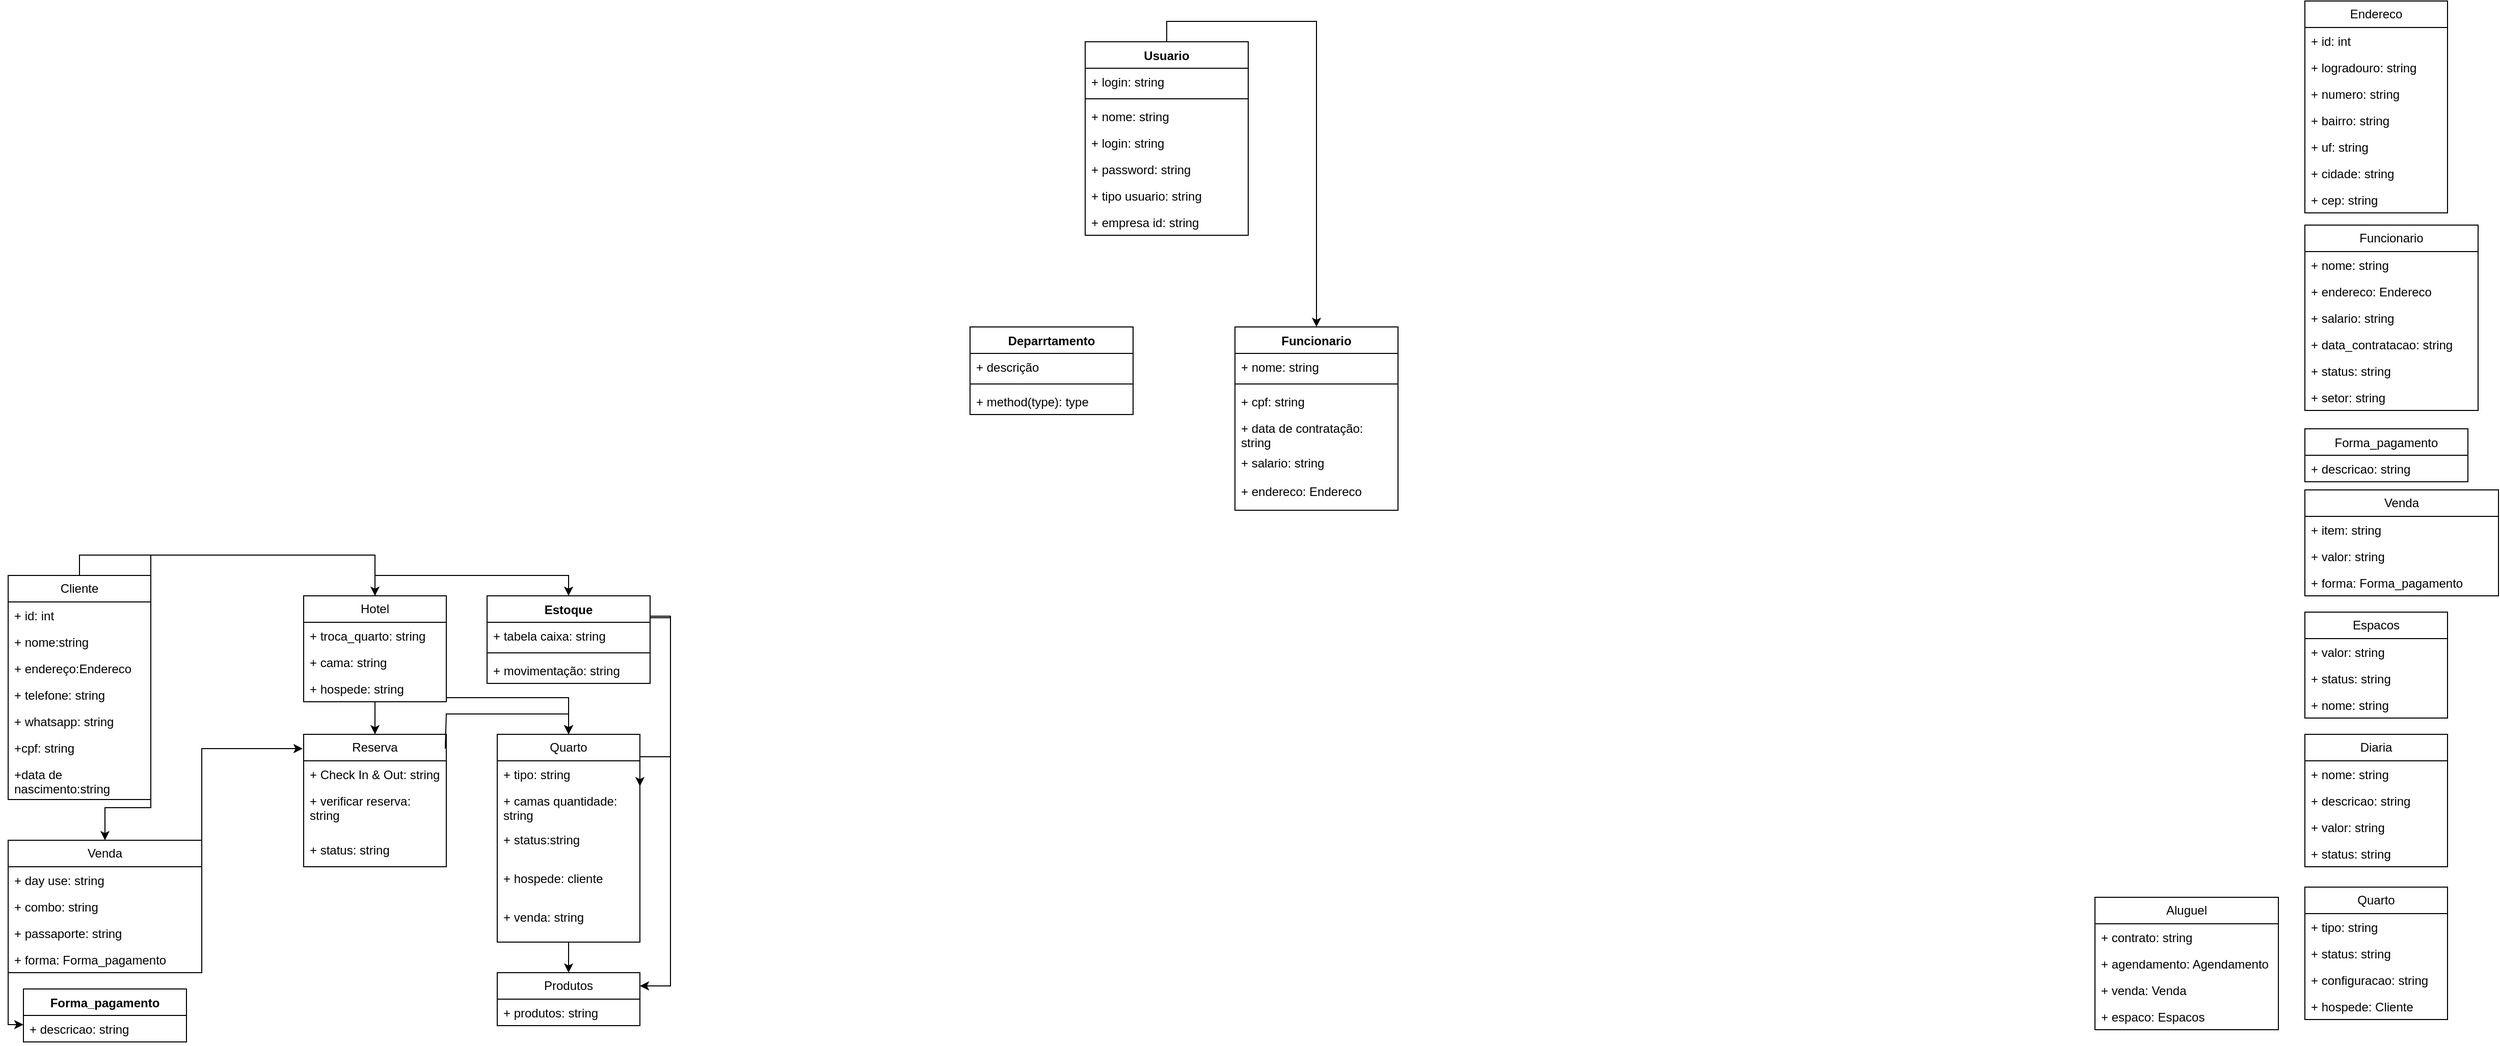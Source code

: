 <mxfile version="26.0.13">
  <diagram id="C5RBs43oDa-KdzZeNtuy" name="Page-1">
    <mxGraphModel dx="3377" dy="580" grid="1" gridSize="10" guides="1" tooltips="1" connect="1" arrows="1" fold="1" page="1" pageScale="1" pageWidth="827" pageHeight="1169" math="0" shadow="0">
      <root>
        <mxCell id="WIyWlLk6GJQsqaUBKTNV-0" />
        <mxCell id="WIyWlLk6GJQsqaUBKTNV-1" parent="WIyWlLk6GJQsqaUBKTNV-0" />
        <mxCell id="wSkTJqaz7idDvHBXDmYQ-0" value="Endereco" style="swimlane;fontStyle=0;childLayout=stackLayout;horizontal=1;startSize=26;fillColor=none;horizontalStack=0;resizeParent=1;resizeParentMax=0;resizeLast=0;collapsible=1;marginBottom=0;whiteSpace=wrap;html=1;" parent="WIyWlLk6GJQsqaUBKTNV-1" vertex="1">
          <mxGeometry x="620" y="40" width="140" height="208" as="geometry" />
        </mxCell>
        <mxCell id="wSkTJqaz7idDvHBXDmYQ-1" value="+ id: int" style="text;strokeColor=none;fillColor=none;align=left;verticalAlign=top;spacingLeft=4;spacingRight=4;overflow=hidden;rotatable=0;points=[[0,0.5],[1,0.5]];portConstraint=eastwest;whiteSpace=wrap;html=1;" parent="wSkTJqaz7idDvHBXDmYQ-0" vertex="1">
          <mxGeometry y="26" width="140" height="26" as="geometry" />
        </mxCell>
        <mxCell id="wSkTJqaz7idDvHBXDmYQ-2" value="+ logradouro: string" style="text;strokeColor=none;fillColor=none;align=left;verticalAlign=top;spacingLeft=4;spacingRight=4;overflow=hidden;rotatable=0;points=[[0,0.5],[1,0.5]];portConstraint=eastwest;whiteSpace=wrap;html=1;" parent="wSkTJqaz7idDvHBXDmYQ-0" vertex="1">
          <mxGeometry y="52" width="140" height="26" as="geometry" />
        </mxCell>
        <mxCell id="wSkTJqaz7idDvHBXDmYQ-3" value="+ numero: string" style="text;strokeColor=none;fillColor=none;align=left;verticalAlign=top;spacingLeft=4;spacingRight=4;overflow=hidden;rotatable=0;points=[[0,0.5],[1,0.5]];portConstraint=eastwest;whiteSpace=wrap;html=1;" parent="wSkTJqaz7idDvHBXDmYQ-0" vertex="1">
          <mxGeometry y="78" width="140" height="26" as="geometry" />
        </mxCell>
        <mxCell id="wSkTJqaz7idDvHBXDmYQ-4" value="+ bairro: string" style="text;strokeColor=none;fillColor=none;align=left;verticalAlign=top;spacingLeft=4;spacingRight=4;overflow=hidden;rotatable=0;points=[[0,0.5],[1,0.5]];portConstraint=eastwest;whiteSpace=wrap;html=1;" parent="wSkTJqaz7idDvHBXDmYQ-0" vertex="1">
          <mxGeometry y="104" width="140" height="26" as="geometry" />
        </mxCell>
        <mxCell id="wSkTJqaz7idDvHBXDmYQ-5" value="+ uf: string" style="text;strokeColor=none;fillColor=none;align=left;verticalAlign=top;spacingLeft=4;spacingRight=4;overflow=hidden;rotatable=0;points=[[0,0.5],[1,0.5]];portConstraint=eastwest;whiteSpace=wrap;html=1;" parent="wSkTJqaz7idDvHBXDmYQ-0" vertex="1">
          <mxGeometry y="130" width="140" height="26" as="geometry" />
        </mxCell>
        <mxCell id="wSkTJqaz7idDvHBXDmYQ-6" value="+ cidade: string" style="text;strokeColor=none;fillColor=none;align=left;verticalAlign=top;spacingLeft=4;spacingRight=4;overflow=hidden;rotatable=0;points=[[0,0.5],[1,0.5]];portConstraint=eastwest;whiteSpace=wrap;html=1;" parent="wSkTJqaz7idDvHBXDmYQ-0" vertex="1">
          <mxGeometry y="156" width="140" height="26" as="geometry" />
        </mxCell>
        <mxCell id="wSkTJqaz7idDvHBXDmYQ-7" value="+ cep: string" style="text;strokeColor=none;fillColor=none;align=left;verticalAlign=top;spacingLeft=4;spacingRight=4;overflow=hidden;rotatable=0;points=[[0,0.5],[1,0.5]];portConstraint=eastwest;whiteSpace=wrap;html=1;" parent="wSkTJqaz7idDvHBXDmYQ-0" vertex="1">
          <mxGeometry y="182" width="140" height="26" as="geometry" />
        </mxCell>
        <mxCell id="ChTZRhIxoG6WgYnew7f6-33" style="edgeStyle=orthogonalEdgeStyle;rounded=0;orthogonalLoop=1;jettySize=auto;html=1;exitX=0.5;exitY=0;exitDx=0;exitDy=0;entryX=0.5;entryY=0;entryDx=0;entryDy=0;" edge="1" parent="WIyWlLk6GJQsqaUBKTNV-1" source="Y8Y8SWHDW6Bw1dZ4l9J8-2" target="ChTZRhIxoG6WgYnew7f6-4">
          <mxGeometry relative="1" as="geometry">
            <Array as="points">
              <mxPoint x="-1564" y="584" />
              <mxPoint x="-1494" y="584" />
              <mxPoint x="-1494" y="832" />
              <mxPoint x="-1539" y="832" />
            </Array>
          </mxGeometry>
        </mxCell>
        <mxCell id="ChTZRhIxoG6WgYnew7f6-45" style="edgeStyle=orthogonalEdgeStyle;rounded=0;orthogonalLoop=1;jettySize=auto;html=1;exitX=0.5;exitY=0;exitDx=0;exitDy=0;entryX=0.5;entryY=0;entryDx=0;entryDy=0;" edge="1" parent="WIyWlLk6GJQsqaUBKTNV-1" source="Y8Y8SWHDW6Bw1dZ4l9J8-2" target="ChTZRhIxoG6WgYnew7f6-9">
          <mxGeometry relative="1" as="geometry" />
        </mxCell>
        <mxCell id="Y8Y8SWHDW6Bw1dZ4l9J8-2" value="Cliente" style="swimlane;fontStyle=0;childLayout=stackLayout;horizontal=1;startSize=26;fillColor=none;horizontalStack=0;resizeParent=1;resizeParentMax=0;resizeLast=0;collapsible=1;marginBottom=0;whiteSpace=wrap;html=1;" parent="WIyWlLk6GJQsqaUBKTNV-1" vertex="1">
          <mxGeometry x="-1634" y="604" width="140" height="220" as="geometry" />
        </mxCell>
        <mxCell id="Y8Y8SWHDW6Bw1dZ4l9J8-3" value="+ id: int " style="text;strokeColor=none;fillColor=none;align=left;verticalAlign=top;spacingLeft=4;spacingRight=4;overflow=hidden;rotatable=0;points=[[0,0.5],[1,0.5]];portConstraint=eastwest;whiteSpace=wrap;html=1;" parent="Y8Y8SWHDW6Bw1dZ4l9J8-2" vertex="1">
          <mxGeometry y="26" width="140" height="26" as="geometry" />
        </mxCell>
        <mxCell id="Y8Y8SWHDW6Bw1dZ4l9J8-4" value="+ nome:string" style="text;strokeColor=none;fillColor=none;align=left;verticalAlign=top;spacingLeft=4;spacingRight=4;overflow=hidden;rotatable=0;points=[[0,0.5],[1,0.5]];portConstraint=eastwest;whiteSpace=wrap;html=1;" parent="Y8Y8SWHDW6Bw1dZ4l9J8-2" vertex="1">
          <mxGeometry y="52" width="140" height="26" as="geometry" />
        </mxCell>
        <mxCell id="Y8Y8SWHDW6Bw1dZ4l9J8-5" value="+ endereço:Endereco" style="text;strokeColor=none;fillColor=none;align=left;verticalAlign=top;spacingLeft=4;spacingRight=4;overflow=hidden;rotatable=0;points=[[0,0.5],[1,0.5]];portConstraint=eastwest;whiteSpace=wrap;html=1;" parent="Y8Y8SWHDW6Bw1dZ4l9J8-2" vertex="1">
          <mxGeometry y="78" width="140" height="26" as="geometry" />
        </mxCell>
        <mxCell id="Y8Y8SWHDW6Bw1dZ4l9J8-6" value="+ telefone: string" style="text;strokeColor=none;fillColor=none;align=left;verticalAlign=top;spacingLeft=4;spacingRight=4;overflow=hidden;rotatable=0;points=[[0,0.5],[1,0.5]];portConstraint=eastwest;whiteSpace=wrap;html=1;" parent="Y8Y8SWHDW6Bw1dZ4l9J8-2" vertex="1">
          <mxGeometry y="104" width="140" height="26" as="geometry" />
        </mxCell>
        <mxCell id="Y8Y8SWHDW6Bw1dZ4l9J8-7" value="+ whatsapp: string" style="text;strokeColor=none;fillColor=none;align=left;verticalAlign=top;spacingLeft=4;spacingRight=4;overflow=hidden;rotatable=0;points=[[0,0.5],[1,0.5]];portConstraint=eastwest;whiteSpace=wrap;html=1;" parent="Y8Y8SWHDW6Bw1dZ4l9J8-2" vertex="1">
          <mxGeometry y="130" width="140" height="26" as="geometry" />
        </mxCell>
        <mxCell id="Y8Y8SWHDW6Bw1dZ4l9J8-8" value="+cpf: string" style="text;strokeColor=none;fillColor=none;align=left;verticalAlign=top;spacingLeft=4;spacingRight=4;overflow=hidden;rotatable=0;points=[[0,0.5],[1,0.5]];portConstraint=eastwest;whiteSpace=wrap;html=1;" parent="Y8Y8SWHDW6Bw1dZ4l9J8-2" vertex="1">
          <mxGeometry y="156" width="140" height="26" as="geometry" />
        </mxCell>
        <mxCell id="Y8Y8SWHDW6Bw1dZ4l9J8-9" value="+data de nascimento:string" style="text;strokeColor=none;fillColor=none;align=left;verticalAlign=top;spacingLeft=4;spacingRight=4;overflow=hidden;rotatable=0;points=[[0,0.5],[1,0.5]];portConstraint=eastwest;whiteSpace=wrap;html=1;" parent="Y8Y8SWHDW6Bw1dZ4l9J8-2" vertex="1">
          <mxGeometry y="182" width="140" height="38" as="geometry" />
        </mxCell>
        <mxCell id="wSkTJqaz7idDvHBXDmYQ-8" value="Funcionario" style="swimlane;fontStyle=0;childLayout=stackLayout;horizontal=1;startSize=26;fillColor=none;horizontalStack=0;resizeParent=1;resizeParentMax=0;resizeLast=0;collapsible=1;marginBottom=0;whiteSpace=wrap;html=1;" parent="WIyWlLk6GJQsqaUBKTNV-1" vertex="1">
          <mxGeometry x="620" y="260" width="170" height="182" as="geometry" />
        </mxCell>
        <mxCell id="wSkTJqaz7idDvHBXDmYQ-9" value="+ nome: string" style="text;strokeColor=none;fillColor=none;align=left;verticalAlign=top;spacingLeft=4;spacingRight=4;overflow=hidden;rotatable=0;points=[[0,0.5],[1,0.5]];portConstraint=eastwest;whiteSpace=wrap;html=1;" parent="wSkTJqaz7idDvHBXDmYQ-8" vertex="1">
          <mxGeometry y="26" width="170" height="26" as="geometry" />
        </mxCell>
        <mxCell id="wSkTJqaz7idDvHBXDmYQ-10" value="+ endereco: Endereco" style="text;strokeColor=none;fillColor=none;align=left;verticalAlign=top;spacingLeft=4;spacingRight=4;overflow=hidden;rotatable=0;points=[[0,0.5],[1,0.5]];portConstraint=eastwest;whiteSpace=wrap;html=1;" parent="wSkTJqaz7idDvHBXDmYQ-8" vertex="1">
          <mxGeometry y="52" width="170" height="26" as="geometry" />
        </mxCell>
        <mxCell id="wSkTJqaz7idDvHBXDmYQ-11" value="+ salario: string" style="text;strokeColor=none;fillColor=none;align=left;verticalAlign=top;spacingLeft=4;spacingRight=4;overflow=hidden;rotatable=0;points=[[0,0.5],[1,0.5]];portConstraint=eastwest;whiteSpace=wrap;html=1;" parent="wSkTJqaz7idDvHBXDmYQ-8" vertex="1">
          <mxGeometry y="78" width="170" height="26" as="geometry" />
        </mxCell>
        <mxCell id="wSkTJqaz7idDvHBXDmYQ-12" value="+ data_contratacao: string" style="text;strokeColor=none;fillColor=none;align=left;verticalAlign=top;spacingLeft=4;spacingRight=4;overflow=hidden;rotatable=0;points=[[0,0.5],[1,0.5]];portConstraint=eastwest;whiteSpace=wrap;html=1;" parent="wSkTJqaz7idDvHBXDmYQ-8" vertex="1">
          <mxGeometry y="104" width="170" height="26" as="geometry" />
        </mxCell>
        <mxCell id="wSkTJqaz7idDvHBXDmYQ-13" value="+ status: string" style="text;strokeColor=none;fillColor=none;align=left;verticalAlign=top;spacingLeft=4;spacingRight=4;overflow=hidden;rotatable=0;points=[[0,0.5],[1,0.5]];portConstraint=eastwest;whiteSpace=wrap;html=1;" parent="wSkTJqaz7idDvHBXDmYQ-8" vertex="1">
          <mxGeometry y="130" width="170" height="26" as="geometry" />
        </mxCell>
        <mxCell id="wSkTJqaz7idDvHBXDmYQ-14" value="+ setor: string" style="text;strokeColor=none;fillColor=none;align=left;verticalAlign=top;spacingLeft=4;spacingRight=4;overflow=hidden;rotatable=0;points=[[0,0.5],[1,0.5]];portConstraint=eastwest;whiteSpace=wrap;html=1;" parent="wSkTJqaz7idDvHBXDmYQ-8" vertex="1">
          <mxGeometry y="156" width="170" height="26" as="geometry" />
        </mxCell>
        <mxCell id="G8Tv_Enj5uuoqfxfAPcS-8" value="&lt;span style=&quot;font-weight: normal;&quot;&gt;Forma_pagamento&lt;/span&gt;" style="swimlane;fontStyle=1;align=center;verticalAlign=top;childLayout=stackLayout;horizontal=1;startSize=26;horizontalStack=0;resizeParent=1;resizeParentMax=0;resizeLast=0;collapsible=1;marginBottom=0;whiteSpace=wrap;html=1;" parent="WIyWlLk6GJQsqaUBKTNV-1" vertex="1">
          <mxGeometry x="620" y="460" width="160" height="52" as="geometry" />
        </mxCell>
        <mxCell id="G8Tv_Enj5uuoqfxfAPcS-9" value="+ descricao: string" style="text;strokeColor=none;fillColor=none;align=left;verticalAlign=top;spacingLeft=4;spacingRight=4;overflow=hidden;rotatable=0;points=[[0,0.5],[1,0.5]];portConstraint=eastwest;whiteSpace=wrap;html=1;" parent="G8Tv_Enj5uuoqfxfAPcS-8" vertex="1">
          <mxGeometry y="26" width="160" height="26" as="geometry" />
        </mxCell>
        <mxCell id="G8Tv_Enj5uuoqfxfAPcS-12" value="Venda" style="swimlane;fontStyle=0;childLayout=stackLayout;horizontal=1;startSize=26;fillColor=none;horizontalStack=0;resizeParent=1;resizeParentMax=0;resizeLast=0;collapsible=1;marginBottom=0;whiteSpace=wrap;html=1;" parent="WIyWlLk6GJQsqaUBKTNV-1" vertex="1">
          <mxGeometry x="620" y="520" width="190" height="104" as="geometry" />
        </mxCell>
        <mxCell id="G8Tv_Enj5uuoqfxfAPcS-13" value="+ item: string" style="text;strokeColor=none;fillColor=none;align=left;verticalAlign=top;spacingLeft=4;spacingRight=4;overflow=hidden;rotatable=0;points=[[0,0.5],[1,0.5]];portConstraint=eastwest;whiteSpace=wrap;html=1;" parent="G8Tv_Enj5uuoqfxfAPcS-12" vertex="1">
          <mxGeometry y="26" width="190" height="26" as="geometry" />
        </mxCell>
        <mxCell id="G8Tv_Enj5uuoqfxfAPcS-14" value="+ valor: string" style="text;strokeColor=none;fillColor=none;align=left;verticalAlign=top;spacingLeft=4;spacingRight=4;overflow=hidden;rotatable=0;points=[[0,0.5],[1,0.5]];portConstraint=eastwest;whiteSpace=wrap;html=1;" parent="G8Tv_Enj5uuoqfxfAPcS-12" vertex="1">
          <mxGeometry y="52" width="190" height="26" as="geometry" />
        </mxCell>
        <mxCell id="G8Tv_Enj5uuoqfxfAPcS-15" value="+ forma: Forma_pagamento" style="text;strokeColor=none;fillColor=none;align=left;verticalAlign=top;spacingLeft=4;spacingRight=4;overflow=hidden;rotatable=0;points=[[0,0.5],[1,0.5]];portConstraint=eastwest;whiteSpace=wrap;html=1;" parent="G8Tv_Enj5uuoqfxfAPcS-12" vertex="1">
          <mxGeometry y="78" width="190" height="26" as="geometry" />
        </mxCell>
        <mxCell id="0kLQI9-kziCsEVqRTUsW-0" value="Espacos" style="swimlane;fontStyle=0;childLayout=stackLayout;horizontal=1;startSize=26;fillColor=none;horizontalStack=0;resizeParent=1;resizeParentMax=0;resizeLast=0;collapsible=1;marginBottom=0;whiteSpace=wrap;html=1;" vertex="1" parent="WIyWlLk6GJQsqaUBKTNV-1">
          <mxGeometry x="620" y="640" width="140" height="104" as="geometry" />
        </mxCell>
        <mxCell id="0kLQI9-kziCsEVqRTUsW-1" value="+ valor: string" style="text;strokeColor=none;fillColor=none;align=left;verticalAlign=top;spacingLeft=4;spacingRight=4;overflow=hidden;rotatable=0;points=[[0,0.5],[1,0.5]];portConstraint=eastwest;whiteSpace=wrap;html=1;" vertex="1" parent="0kLQI9-kziCsEVqRTUsW-0">
          <mxGeometry y="26" width="140" height="26" as="geometry" />
        </mxCell>
        <mxCell id="0kLQI9-kziCsEVqRTUsW-2" value="+ status: string" style="text;strokeColor=none;fillColor=none;align=left;verticalAlign=top;spacingLeft=4;spacingRight=4;overflow=hidden;rotatable=0;points=[[0,0.5],[1,0.5]];portConstraint=eastwest;whiteSpace=wrap;html=1;" vertex="1" parent="0kLQI9-kziCsEVqRTUsW-0">
          <mxGeometry y="52" width="140" height="26" as="geometry" />
        </mxCell>
        <mxCell id="0kLQI9-kziCsEVqRTUsW-3" value="+ nome: string" style="text;strokeColor=none;fillColor=none;align=left;verticalAlign=top;spacingLeft=4;spacingRight=4;overflow=hidden;rotatable=0;points=[[0,0.5],[1,0.5]];portConstraint=eastwest;whiteSpace=wrap;html=1;" vertex="1" parent="0kLQI9-kziCsEVqRTUsW-0">
          <mxGeometry y="78" width="140" height="26" as="geometry" />
        </mxCell>
        <mxCell id="ChTZRhIxoG6WgYnew7f6-2" value="Forma_pagamento" style="swimlane;fontStyle=1;align=center;verticalAlign=top;childLayout=stackLayout;horizontal=1;startSize=26;horizontalStack=0;resizeParent=1;resizeParentMax=0;resizeLast=0;collapsible=1;marginBottom=0;whiteSpace=wrap;html=1;" vertex="1" parent="WIyWlLk6GJQsqaUBKTNV-1">
          <mxGeometry x="-1619" y="1010" width="160" height="52" as="geometry" />
        </mxCell>
        <mxCell id="ChTZRhIxoG6WgYnew7f6-3" value="+ descricao: string" style="text;strokeColor=none;fillColor=none;align=left;verticalAlign=top;spacingLeft=4;spacingRight=4;overflow=hidden;rotatable=0;points=[[0,0.5],[1,0.5]];portConstraint=eastwest;whiteSpace=wrap;html=1;" vertex="1" parent="ChTZRhIxoG6WgYnew7f6-2">
          <mxGeometry y="26" width="160" height="26" as="geometry" />
        </mxCell>
        <mxCell id="0kLQI9-kziCsEVqRTUsW-4" value="Diaria" style="swimlane;fontStyle=0;childLayout=stackLayout;horizontal=1;startSize=26;fillColor=none;horizontalStack=0;resizeParent=1;resizeParentMax=0;resizeLast=0;collapsible=1;marginBottom=0;whiteSpace=wrap;html=1;" vertex="1" parent="WIyWlLk6GJQsqaUBKTNV-1">
          <mxGeometry x="620" y="760" width="140" height="130" as="geometry" />
        </mxCell>
        <mxCell id="0kLQI9-kziCsEVqRTUsW-5" value="+ nome: string" style="text;strokeColor=none;fillColor=none;align=left;verticalAlign=top;spacingLeft=4;spacingRight=4;overflow=hidden;rotatable=0;points=[[0,0.5],[1,0.5]];portConstraint=eastwest;whiteSpace=wrap;html=1;" vertex="1" parent="0kLQI9-kziCsEVqRTUsW-4">
          <mxGeometry y="26" width="140" height="26" as="geometry" />
        </mxCell>
        <mxCell id="0kLQI9-kziCsEVqRTUsW-6" value="+ descricao: string" style="text;strokeColor=none;fillColor=none;align=left;verticalAlign=top;spacingLeft=4;spacingRight=4;overflow=hidden;rotatable=0;points=[[0,0.5],[1,0.5]];portConstraint=eastwest;whiteSpace=wrap;html=1;" vertex="1" parent="0kLQI9-kziCsEVqRTUsW-4">
          <mxGeometry y="52" width="140" height="26" as="geometry" />
        </mxCell>
        <mxCell id="0kLQI9-kziCsEVqRTUsW-7" value="+ valor: string" style="text;strokeColor=none;fillColor=none;align=left;verticalAlign=top;spacingLeft=4;spacingRight=4;overflow=hidden;rotatable=0;points=[[0,0.5],[1,0.5]];portConstraint=eastwest;whiteSpace=wrap;html=1;" vertex="1" parent="0kLQI9-kziCsEVqRTUsW-4">
          <mxGeometry y="78" width="140" height="26" as="geometry" />
        </mxCell>
        <mxCell id="0kLQI9-kziCsEVqRTUsW-8" value="+ status: string" style="text;strokeColor=none;fillColor=none;align=left;verticalAlign=top;spacingLeft=4;spacingRight=4;overflow=hidden;rotatable=0;points=[[0,0.5],[1,0.5]];portConstraint=eastwest;whiteSpace=wrap;html=1;" vertex="1" parent="0kLQI9-kziCsEVqRTUsW-4">
          <mxGeometry y="104" width="140" height="26" as="geometry" />
        </mxCell>
        <mxCell id="ChTZRhIxoG6WgYnew7f6-4" value="Venda" style="swimlane;fontStyle=0;childLayout=stackLayout;horizontal=1;startSize=26;fillColor=none;horizontalStack=0;resizeParent=1;resizeParentMax=0;resizeLast=0;collapsible=1;marginBottom=0;whiteSpace=wrap;html=1;" vertex="1" parent="WIyWlLk6GJQsqaUBKTNV-1">
          <mxGeometry x="-1634" y="864" width="190" height="130" as="geometry">
            <mxRectangle x="-750" y="270" width="80" height="30" as="alternateBounds" />
          </mxGeometry>
        </mxCell>
        <mxCell id="ChTZRhIxoG6WgYnew7f6-5" value="+ day use: string" style="text;strokeColor=none;fillColor=none;align=left;verticalAlign=top;spacingLeft=4;spacingRight=4;overflow=hidden;rotatable=0;points=[[0,0.5],[1,0.5]];portConstraint=eastwest;whiteSpace=wrap;html=1;" vertex="1" parent="ChTZRhIxoG6WgYnew7f6-4">
          <mxGeometry y="26" width="190" height="26" as="geometry" />
        </mxCell>
        <mxCell id="ChTZRhIxoG6WgYnew7f6-6" value="+ combo: string" style="text;strokeColor=none;fillColor=none;align=left;verticalAlign=top;spacingLeft=4;spacingRight=4;overflow=hidden;rotatable=0;points=[[0,0.5],[1,0.5]];portConstraint=eastwest;whiteSpace=wrap;html=1;" vertex="1" parent="ChTZRhIxoG6WgYnew7f6-4">
          <mxGeometry y="52" width="190" height="26" as="geometry" />
        </mxCell>
        <mxCell id="ChTZRhIxoG6WgYnew7f6-8" value="+ passaporte: string" style="text;strokeColor=none;fillColor=none;align=left;verticalAlign=top;spacingLeft=4;spacingRight=4;overflow=hidden;rotatable=0;points=[[0,0.5],[1,0.5]];portConstraint=eastwest;whiteSpace=wrap;html=1;" vertex="1" parent="ChTZRhIxoG6WgYnew7f6-4">
          <mxGeometry y="78" width="190" height="26" as="geometry" />
        </mxCell>
        <mxCell id="ChTZRhIxoG6WgYnew7f6-7" value="+ forma: Forma_pagamento" style="text;strokeColor=none;fillColor=none;align=left;verticalAlign=top;spacingLeft=4;spacingRight=4;overflow=hidden;rotatable=0;points=[[0,0.5],[1,0.5]];portConstraint=eastwest;whiteSpace=wrap;html=1;" vertex="1" parent="ChTZRhIxoG6WgYnew7f6-4">
          <mxGeometry y="104" width="190" height="26" as="geometry" />
        </mxCell>
        <mxCell id="ChTZRhIxoG6WgYnew7f6-23" style="edgeStyle=orthogonalEdgeStyle;rounded=0;orthogonalLoop=1;jettySize=auto;html=1;exitX=1;exitY=0;exitDx=0;exitDy=0;entryX=0.5;entryY=0;entryDx=0;entryDy=0;" edge="1" parent="WIyWlLk6GJQsqaUBKTNV-1" source="ChTZRhIxoG6WgYnew7f6-9" target="ChTZRhIxoG6WgYnew7f6-13">
          <mxGeometry relative="1" as="geometry">
            <Array as="points">
              <mxPoint x="-1204" y="724" />
              <mxPoint x="-1084" y="724" />
            </Array>
          </mxGeometry>
        </mxCell>
        <mxCell id="0kLQI9-kziCsEVqRTUsW-14" value="Quarto" style="swimlane;fontStyle=0;childLayout=stackLayout;horizontal=1;startSize=26;fillColor=none;horizontalStack=0;resizeParent=1;resizeParentMax=0;resizeLast=0;collapsible=1;marginBottom=0;whiteSpace=wrap;html=1;" vertex="1" parent="WIyWlLk6GJQsqaUBKTNV-1">
          <mxGeometry x="620" y="910" width="140" height="130" as="geometry" />
        </mxCell>
        <mxCell id="0kLQI9-kziCsEVqRTUsW-15" value="+ tipo: string" style="text;strokeColor=none;fillColor=none;align=left;verticalAlign=top;spacingLeft=4;spacingRight=4;overflow=hidden;rotatable=0;points=[[0,0.5],[1,0.5]];portConstraint=eastwest;whiteSpace=wrap;html=1;" vertex="1" parent="0kLQI9-kziCsEVqRTUsW-14">
          <mxGeometry y="26" width="140" height="26" as="geometry" />
        </mxCell>
        <mxCell id="0kLQI9-kziCsEVqRTUsW-16" value="+ status: string" style="text;strokeColor=none;fillColor=none;align=left;verticalAlign=top;spacingLeft=4;spacingRight=4;overflow=hidden;rotatable=0;points=[[0,0.5],[1,0.5]];portConstraint=eastwest;whiteSpace=wrap;html=1;" vertex="1" parent="0kLQI9-kziCsEVqRTUsW-14">
          <mxGeometry y="52" width="140" height="26" as="geometry" />
        </mxCell>
        <mxCell id="0kLQI9-kziCsEVqRTUsW-17" value="+ configuracao: string" style="text;strokeColor=none;fillColor=none;align=left;verticalAlign=top;spacingLeft=4;spacingRight=4;overflow=hidden;rotatable=0;points=[[0,0.5],[1,0.5]];portConstraint=eastwest;whiteSpace=wrap;html=1;" vertex="1" parent="0kLQI9-kziCsEVqRTUsW-14">
          <mxGeometry y="78" width="140" height="26" as="geometry" />
        </mxCell>
        <mxCell id="0kLQI9-kziCsEVqRTUsW-18" value="+ hospede: Cliente" style="text;strokeColor=none;fillColor=none;align=left;verticalAlign=top;spacingLeft=4;spacingRight=4;overflow=hidden;rotatable=0;points=[[0,0.5],[1,0.5]];portConstraint=eastwest;whiteSpace=wrap;html=1;" vertex="1" parent="0kLQI9-kziCsEVqRTUsW-14">
          <mxGeometry y="104" width="140" height="26" as="geometry" />
        </mxCell>
        <mxCell id="ChTZRhIxoG6WgYnew7f6-24" style="edgeStyle=orthogonalEdgeStyle;rounded=0;orthogonalLoop=1;jettySize=auto;html=1;exitX=0.5;exitY=1;exitDx=0;exitDy=0;entryX=0.5;entryY=0;entryDx=0;entryDy=0;" edge="1" parent="WIyWlLk6GJQsqaUBKTNV-1" source="ChTZRhIxoG6WgYnew7f6-9" target="ChTZRhIxoG6WgYnew7f6-17">
          <mxGeometry relative="1" as="geometry" />
        </mxCell>
        <mxCell id="ChTZRhIxoG6WgYnew7f6-39" style="edgeStyle=orthogonalEdgeStyle;rounded=0;orthogonalLoop=1;jettySize=auto;html=1;exitX=0.5;exitY=0;exitDx=0;exitDy=0;entryX=0.5;entryY=0;entryDx=0;entryDy=0;" edge="1" parent="WIyWlLk6GJQsqaUBKTNV-1" source="ChTZRhIxoG6WgYnew7f6-9" target="ChTZRhIxoG6WgYnew7f6-35">
          <mxGeometry relative="1" as="geometry" />
        </mxCell>
        <mxCell id="ChTZRhIxoG6WgYnew7f6-9" value="Hotel" style="swimlane;fontStyle=0;childLayout=stackLayout;horizontal=1;startSize=26;fillColor=none;horizontalStack=0;resizeParent=1;resizeParentMax=0;resizeLast=0;collapsible=1;marginBottom=0;whiteSpace=wrap;html=1;" vertex="1" parent="WIyWlLk6GJQsqaUBKTNV-1">
          <mxGeometry x="-1344" y="624" width="140" height="104" as="geometry" />
        </mxCell>
        <mxCell id="ChTZRhIxoG6WgYnew7f6-10" value="+ troca_quarto: string" style="text;strokeColor=none;fillColor=none;align=left;verticalAlign=top;spacingLeft=4;spacingRight=4;overflow=hidden;rotatable=0;points=[[0,0.5],[1,0.5]];portConstraint=eastwest;whiteSpace=wrap;html=1;" vertex="1" parent="ChTZRhIxoG6WgYnew7f6-9">
          <mxGeometry y="26" width="140" height="26" as="geometry" />
        </mxCell>
        <mxCell id="ChTZRhIxoG6WgYnew7f6-11" value="+ cama: string" style="text;strokeColor=none;fillColor=none;align=left;verticalAlign=top;spacingLeft=4;spacingRight=4;overflow=hidden;rotatable=0;points=[[0,0.5],[1,0.5]];portConstraint=eastwest;whiteSpace=wrap;html=1;" vertex="1" parent="ChTZRhIxoG6WgYnew7f6-9">
          <mxGeometry y="52" width="140" height="26" as="geometry" />
        </mxCell>
        <mxCell id="ChTZRhIxoG6WgYnew7f6-12" value="+ hospede: string" style="text;strokeColor=none;fillColor=none;align=left;verticalAlign=top;spacingLeft=4;spacingRight=4;overflow=hidden;rotatable=0;points=[[0,0.5],[1,0.5]];portConstraint=eastwest;whiteSpace=wrap;html=1;" vertex="1" parent="ChTZRhIxoG6WgYnew7f6-9">
          <mxGeometry y="78" width="140" height="26" as="geometry" />
        </mxCell>
        <mxCell id="ChTZRhIxoG6WgYnew7f6-31" style="edgeStyle=orthogonalEdgeStyle;rounded=0;orthogonalLoop=1;jettySize=auto;html=1;exitX=0.5;exitY=1;exitDx=0;exitDy=0;entryX=0.5;entryY=0;entryDx=0;entryDy=0;" edge="1" parent="WIyWlLk6GJQsqaUBKTNV-1" source="ChTZRhIxoG6WgYnew7f6-13" target="ChTZRhIxoG6WgYnew7f6-27">
          <mxGeometry relative="1" as="geometry" />
        </mxCell>
        <mxCell id="ChTZRhIxoG6WgYnew7f6-13" value="Quarto" style="swimlane;fontStyle=0;childLayout=stackLayout;horizontal=1;startSize=26;fillColor=none;horizontalStack=0;resizeParent=1;resizeParentMax=0;resizeLast=0;collapsible=1;marginBottom=0;whiteSpace=wrap;html=1;" vertex="1" parent="WIyWlLk6GJQsqaUBKTNV-1">
          <mxGeometry x="-1154" y="760" width="140" height="204" as="geometry" />
        </mxCell>
        <mxCell id="ChTZRhIxoG6WgYnew7f6-14" value="+ tipo: string" style="text;strokeColor=none;fillColor=none;align=left;verticalAlign=top;spacingLeft=4;spacingRight=4;overflow=hidden;rotatable=0;points=[[0,0.5],[1,0.5]];portConstraint=eastwest;whiteSpace=wrap;html=1;" vertex="1" parent="ChTZRhIxoG6WgYnew7f6-13">
          <mxGeometry y="26" width="140" height="26" as="geometry" />
        </mxCell>
        <mxCell id="ChTZRhIxoG6WgYnew7f6-15" value="+ camas quantidade: string" style="text;strokeColor=none;fillColor=none;align=left;verticalAlign=top;spacingLeft=4;spacingRight=4;overflow=hidden;rotatable=0;points=[[0,0.5],[1,0.5]];portConstraint=eastwest;whiteSpace=wrap;html=1;" vertex="1" parent="ChTZRhIxoG6WgYnew7f6-13">
          <mxGeometry y="52" width="140" height="38" as="geometry" />
        </mxCell>
        <mxCell id="ChTZRhIxoG6WgYnew7f6-42" value="&lt;div&gt;+ status:string&lt;/div&gt;&lt;div&gt;&lt;br&gt;&lt;/div&gt;" style="text;strokeColor=none;fillColor=none;align=left;verticalAlign=top;spacingLeft=4;spacingRight=4;overflow=hidden;rotatable=0;points=[[0,0.5],[1,0.5]];portConstraint=eastwest;whiteSpace=wrap;html=1;" vertex="1" parent="ChTZRhIxoG6WgYnew7f6-13">
          <mxGeometry y="90" width="140" height="38" as="geometry" />
        </mxCell>
        <mxCell id="ChTZRhIxoG6WgYnew7f6-43" value="&lt;div&gt;+ hospede: cliente&lt;/div&gt;&lt;div&gt;&lt;br&gt;&lt;/div&gt;" style="text;strokeColor=none;fillColor=none;align=left;verticalAlign=top;spacingLeft=4;spacingRight=4;overflow=hidden;rotatable=0;points=[[0,0.5],[1,0.5]];portConstraint=eastwest;whiteSpace=wrap;html=1;" vertex="1" parent="ChTZRhIxoG6WgYnew7f6-13">
          <mxGeometry y="128" width="140" height="38" as="geometry" />
        </mxCell>
        <mxCell id="ChTZRhIxoG6WgYnew7f6-44" value="+ venda: string" style="text;strokeColor=none;fillColor=none;align=left;verticalAlign=top;spacingLeft=4;spacingRight=4;overflow=hidden;rotatable=0;points=[[0,0.5],[1,0.5]];portConstraint=eastwest;whiteSpace=wrap;html=1;" vertex="1" parent="ChTZRhIxoG6WgYnew7f6-13">
          <mxGeometry y="166" width="140" height="38" as="geometry" />
        </mxCell>
        <mxCell id="ChTZRhIxoG6WgYnew7f6-32" style="edgeStyle=orthogonalEdgeStyle;rounded=0;orthogonalLoop=1;jettySize=auto;html=1;entryX=0.5;entryY=0;entryDx=0;entryDy=0;exitX=0.993;exitY=0.108;exitDx=0;exitDy=0;exitPerimeter=0;" edge="1" parent="WIyWlLk6GJQsqaUBKTNV-1" source="ChTZRhIxoG6WgYnew7f6-17" target="ChTZRhIxoG6WgYnew7f6-13">
          <mxGeometry relative="1" as="geometry">
            <mxPoint x="-1184" y="774" as="sourcePoint" />
            <Array as="points">
              <mxPoint x="-1204" y="740" />
              <mxPoint x="-1084" y="740" />
            </Array>
          </mxGeometry>
        </mxCell>
        <mxCell id="ChTZRhIxoG6WgYnew7f6-17" value="Reserva" style="swimlane;fontStyle=0;childLayout=stackLayout;horizontal=1;startSize=26;fillColor=none;horizontalStack=0;resizeParent=1;resizeParentMax=0;resizeLast=0;collapsible=1;marginBottom=0;whiteSpace=wrap;html=1;" vertex="1" parent="WIyWlLk6GJQsqaUBKTNV-1">
          <mxGeometry x="-1344" y="760" width="140" height="130" as="geometry" />
        </mxCell>
        <mxCell id="ChTZRhIxoG6WgYnew7f6-18" value="+ Check In &amp;amp; Out: string" style="text;strokeColor=none;fillColor=none;align=left;verticalAlign=top;spacingLeft=4;spacingRight=4;overflow=hidden;rotatable=0;points=[[0,0.5],[1,0.5]];portConstraint=eastwest;whiteSpace=wrap;html=1;" vertex="1" parent="ChTZRhIxoG6WgYnew7f6-17">
          <mxGeometry y="26" width="140" height="26" as="geometry" />
        </mxCell>
        <mxCell id="ChTZRhIxoG6WgYnew7f6-19" value="+ verificar reserva: string" style="text;strokeColor=none;fillColor=none;align=left;verticalAlign=top;spacingLeft=4;spacingRight=4;overflow=hidden;rotatable=0;points=[[0,0.5],[1,0.5]];portConstraint=eastwest;whiteSpace=wrap;html=1;" vertex="1" parent="ChTZRhIxoG6WgYnew7f6-17">
          <mxGeometry y="52" width="140" height="48" as="geometry" />
        </mxCell>
        <mxCell id="ChTZRhIxoG6WgYnew7f6-26" value="+ status: string" style="text;strokeColor=none;fillColor=none;align=left;verticalAlign=top;spacingLeft=4;spacingRight=4;overflow=hidden;rotatable=0;points=[[0,0.5],[1,0.5]];portConstraint=eastwest;whiteSpace=wrap;html=1;" vertex="1" parent="ChTZRhIxoG6WgYnew7f6-17">
          <mxGeometry y="100" width="140" height="30" as="geometry" />
        </mxCell>
        <mxCell id="ChTZRhIxoG6WgYnew7f6-25" style="edgeStyle=orthogonalEdgeStyle;rounded=0;orthogonalLoop=1;jettySize=auto;html=1;exitX=0;exitY=0.5;exitDx=0;exitDy=0;" edge="1" parent="WIyWlLk6GJQsqaUBKTNV-1" source="ChTZRhIxoG6WgYnew7f6-7" target="ChTZRhIxoG6WgYnew7f6-3">
          <mxGeometry relative="1" as="geometry">
            <Array as="points">
              <mxPoint x="-1634" y="1045" />
            </Array>
          </mxGeometry>
        </mxCell>
        <mxCell id="ChTZRhIxoG6WgYnew7f6-27" value="Produtos" style="swimlane;fontStyle=0;childLayout=stackLayout;horizontal=1;startSize=26;fillColor=none;horizontalStack=0;resizeParent=1;resizeParentMax=0;resizeLast=0;collapsible=1;marginBottom=0;whiteSpace=wrap;html=1;" vertex="1" parent="WIyWlLk6GJQsqaUBKTNV-1">
          <mxGeometry x="-1154" y="994" width="140" height="52" as="geometry" />
        </mxCell>
        <mxCell id="ChTZRhIxoG6WgYnew7f6-28" value="+ produtos: string" style="text;strokeColor=none;fillColor=none;align=left;verticalAlign=top;spacingLeft=4;spacingRight=4;overflow=hidden;rotatable=0;points=[[0,0.5],[1,0.5]];portConstraint=eastwest;whiteSpace=wrap;html=1;" vertex="1" parent="ChTZRhIxoG6WgYnew7f6-27">
          <mxGeometry y="26" width="140" height="26" as="geometry" />
        </mxCell>
        <mxCell id="5CWG2yY66nXkNRCF23LD-0" value="Aluguel" style="swimlane;fontStyle=0;childLayout=stackLayout;horizontal=1;startSize=26;fillColor=none;horizontalStack=0;resizeParent=1;resizeParentMax=0;resizeLast=0;collapsible=1;marginBottom=0;whiteSpace=wrap;html=1;" vertex="1" parent="WIyWlLk6GJQsqaUBKTNV-1">
          <mxGeometry x="414" y="920" width="180" height="130" as="geometry" />
        </mxCell>
        <mxCell id="5CWG2yY66nXkNRCF23LD-1" value="+ contrato: string" style="text;strokeColor=none;fillColor=none;align=left;verticalAlign=top;spacingLeft=4;spacingRight=4;overflow=hidden;rotatable=0;points=[[0,0.5],[1,0.5]];portConstraint=eastwest;whiteSpace=wrap;html=1;" vertex="1" parent="5CWG2yY66nXkNRCF23LD-0">
          <mxGeometry y="26" width="180" height="26" as="geometry" />
        </mxCell>
        <mxCell id="5CWG2yY66nXkNRCF23LD-2" value="+ agendamento: Agendamento" style="text;strokeColor=none;fillColor=none;align=left;verticalAlign=top;spacingLeft=4;spacingRight=4;overflow=hidden;rotatable=0;points=[[0,0.5],[1,0.5]];portConstraint=eastwest;whiteSpace=wrap;html=1;" vertex="1" parent="5CWG2yY66nXkNRCF23LD-0">
          <mxGeometry y="52" width="180" height="26" as="geometry" />
        </mxCell>
        <mxCell id="5CWG2yY66nXkNRCF23LD-3" value="+ venda: Venda" style="text;strokeColor=none;fillColor=none;align=left;verticalAlign=top;spacingLeft=4;spacingRight=4;overflow=hidden;rotatable=0;points=[[0,0.5],[1,0.5]];portConstraint=eastwest;whiteSpace=wrap;html=1;" vertex="1" parent="5CWG2yY66nXkNRCF23LD-0">
          <mxGeometry y="78" width="180" height="26" as="geometry" />
        </mxCell>
        <mxCell id="5CWG2yY66nXkNRCF23LD-7" value="+ espaco: Espacos" style="text;strokeColor=none;fillColor=none;align=left;verticalAlign=top;spacingLeft=4;spacingRight=4;overflow=hidden;rotatable=0;points=[[0,0.5],[1,0.5]];portConstraint=eastwest;whiteSpace=wrap;html=1;" vertex="1" parent="5CWG2yY66nXkNRCF23LD-0">
          <mxGeometry y="104" width="180" height="26" as="geometry" />
        </mxCell>
        <mxCell id="ChTZRhIxoG6WgYnew7f6-34" style="edgeStyle=orthogonalEdgeStyle;rounded=0;orthogonalLoop=1;jettySize=auto;html=1;exitX=1;exitY=0.5;exitDx=0;exitDy=0;entryX=-0.007;entryY=0.108;entryDx=0;entryDy=0;entryPerimeter=0;" edge="1" parent="WIyWlLk6GJQsqaUBKTNV-1" source="ChTZRhIxoG6WgYnew7f6-5" target="ChTZRhIxoG6WgYnew7f6-17">
          <mxGeometry relative="1" as="geometry">
            <Array as="points">
              <mxPoint x="-1444" y="774" />
            </Array>
          </mxGeometry>
        </mxCell>
        <mxCell id="ChTZRhIxoG6WgYnew7f6-40" style="edgeStyle=orthogonalEdgeStyle;rounded=0;orthogonalLoop=1;jettySize=auto;html=1;exitX=1;exitY=0.25;exitDx=0;exitDy=0;entryX=1;entryY=0.25;entryDx=0;entryDy=0;" edge="1" parent="WIyWlLk6GJQsqaUBKTNV-1" source="ChTZRhIxoG6WgYnew7f6-35" target="ChTZRhIxoG6WgYnew7f6-13">
          <mxGeometry relative="1" as="geometry">
            <Array as="points">
              <mxPoint x="-984" y="646" />
              <mxPoint x="-984" y="782" />
            </Array>
          </mxGeometry>
        </mxCell>
        <mxCell id="ChTZRhIxoG6WgYnew7f6-41" style="edgeStyle=orthogonalEdgeStyle;rounded=0;orthogonalLoop=1;jettySize=auto;html=1;exitX=1;exitY=0;exitDx=0;exitDy=0;entryX=1;entryY=0.25;entryDx=0;entryDy=0;" edge="1" parent="WIyWlLk6GJQsqaUBKTNV-1" source="ChTZRhIxoG6WgYnew7f6-35" target="ChTZRhIxoG6WgYnew7f6-27">
          <mxGeometry relative="1" as="geometry">
            <Array as="points">
              <mxPoint x="-1004" y="644" />
              <mxPoint x="-984" y="644" />
              <mxPoint x="-984" y="1007" />
            </Array>
          </mxGeometry>
        </mxCell>
        <mxCell id="ChTZRhIxoG6WgYnew7f6-35" value="Estoque" style="swimlane;fontStyle=1;align=center;verticalAlign=top;childLayout=stackLayout;horizontal=1;startSize=26;horizontalStack=0;resizeParent=1;resizeParentMax=0;resizeLast=0;collapsible=1;marginBottom=0;whiteSpace=wrap;html=1;" vertex="1" parent="WIyWlLk6GJQsqaUBKTNV-1">
          <mxGeometry x="-1164" y="624" width="160" height="86" as="geometry" />
        </mxCell>
        <mxCell id="ChTZRhIxoG6WgYnew7f6-36" value="+ tabela caixa: string" style="text;strokeColor=none;fillColor=none;align=left;verticalAlign=top;spacingLeft=4;spacingRight=4;overflow=hidden;rotatable=0;points=[[0,0.5],[1,0.5]];portConstraint=eastwest;whiteSpace=wrap;html=1;" vertex="1" parent="ChTZRhIxoG6WgYnew7f6-35">
          <mxGeometry y="26" width="160" height="26" as="geometry" />
        </mxCell>
        <mxCell id="ChTZRhIxoG6WgYnew7f6-37" value="" style="line;strokeWidth=1;fillColor=none;align=left;verticalAlign=middle;spacingTop=-1;spacingLeft=3;spacingRight=3;rotatable=0;labelPosition=right;points=[];portConstraint=eastwest;strokeColor=inherit;" vertex="1" parent="ChTZRhIxoG6WgYnew7f6-35">
          <mxGeometry y="52" width="160" height="8" as="geometry" />
        </mxCell>
        <mxCell id="ChTZRhIxoG6WgYnew7f6-38" value="+ movimentação: string" style="text;strokeColor=none;fillColor=none;align=left;verticalAlign=top;spacingLeft=4;spacingRight=4;overflow=hidden;rotatable=0;points=[[0,0.5],[1,0.5]];portConstraint=eastwest;whiteSpace=wrap;html=1;" vertex="1" parent="ChTZRhIxoG6WgYnew7f6-35">
          <mxGeometry y="60" width="160" height="26" as="geometry" />
        </mxCell>
        <mxCell id="ChTZRhIxoG6WgYnew7f6-68" style="edgeStyle=orthogonalEdgeStyle;rounded=0;orthogonalLoop=1;jettySize=auto;html=1;exitX=0.5;exitY=0;exitDx=0;exitDy=0;entryX=0.5;entryY=0;entryDx=0;entryDy=0;" edge="1" parent="WIyWlLk6GJQsqaUBKTNV-1" source="ChTZRhIxoG6WgYnew7f6-50" target="ChTZRhIxoG6WgYnew7f6-64">
          <mxGeometry relative="1" as="geometry" />
        </mxCell>
        <mxCell id="ChTZRhIxoG6WgYnew7f6-50" value="Usuario" style="swimlane;fontStyle=1;align=center;verticalAlign=top;childLayout=stackLayout;horizontal=1;startSize=26;horizontalStack=0;resizeParent=1;resizeParentMax=0;resizeLast=0;collapsible=1;marginBottom=0;whiteSpace=wrap;html=1;" vertex="1" parent="WIyWlLk6GJQsqaUBKTNV-1">
          <mxGeometry x="-577" y="80" width="160" height="190" as="geometry" />
        </mxCell>
        <mxCell id="ChTZRhIxoG6WgYnew7f6-51" value="+ login: string" style="text;strokeColor=none;fillColor=none;align=left;verticalAlign=top;spacingLeft=4;spacingRight=4;overflow=hidden;rotatable=0;points=[[0,0.5],[1,0.5]];portConstraint=eastwest;whiteSpace=wrap;html=1;" vertex="1" parent="ChTZRhIxoG6WgYnew7f6-50">
          <mxGeometry y="26" width="160" height="26" as="geometry" />
        </mxCell>
        <mxCell id="ChTZRhIxoG6WgYnew7f6-52" value="" style="line;strokeWidth=1;fillColor=none;align=left;verticalAlign=middle;spacingTop=-1;spacingLeft=3;spacingRight=3;rotatable=0;labelPosition=right;points=[];portConstraint=eastwest;strokeColor=inherit;" vertex="1" parent="ChTZRhIxoG6WgYnew7f6-50">
          <mxGeometry y="52" width="160" height="8" as="geometry" />
        </mxCell>
        <mxCell id="ChTZRhIxoG6WgYnew7f6-53" value="+ nome: string" style="text;strokeColor=none;fillColor=none;align=left;verticalAlign=top;spacingLeft=4;spacingRight=4;overflow=hidden;rotatable=0;points=[[0,0.5],[1,0.5]];portConstraint=eastwest;whiteSpace=wrap;html=1;" vertex="1" parent="ChTZRhIxoG6WgYnew7f6-50">
          <mxGeometry y="60" width="160" height="26" as="geometry" />
        </mxCell>
        <mxCell id="ChTZRhIxoG6WgYnew7f6-54" value="+ login: string" style="text;strokeColor=none;fillColor=none;align=left;verticalAlign=top;spacingLeft=4;spacingRight=4;overflow=hidden;rotatable=0;points=[[0,0.5],[1,0.5]];portConstraint=eastwest;whiteSpace=wrap;html=1;" vertex="1" parent="ChTZRhIxoG6WgYnew7f6-50">
          <mxGeometry y="86" width="160" height="26" as="geometry" />
        </mxCell>
        <mxCell id="ChTZRhIxoG6WgYnew7f6-55" value="+ password: string" style="text;strokeColor=none;fillColor=none;align=left;verticalAlign=top;spacingLeft=4;spacingRight=4;overflow=hidden;rotatable=0;points=[[0,0.5],[1,0.5]];portConstraint=eastwest;whiteSpace=wrap;html=1;" vertex="1" parent="ChTZRhIxoG6WgYnew7f6-50">
          <mxGeometry y="112" width="160" height="26" as="geometry" />
        </mxCell>
        <mxCell id="ChTZRhIxoG6WgYnew7f6-58" value="+ tipo usuario: string" style="text;strokeColor=none;fillColor=none;align=left;verticalAlign=top;spacingLeft=4;spacingRight=4;overflow=hidden;rotatable=0;points=[[0,0.5],[1,0.5]];portConstraint=eastwest;whiteSpace=wrap;html=1;" vertex="1" parent="ChTZRhIxoG6WgYnew7f6-50">
          <mxGeometry y="138" width="160" height="26" as="geometry" />
        </mxCell>
        <mxCell id="ChTZRhIxoG6WgYnew7f6-59" value="+ empresa id: string" style="text;strokeColor=none;fillColor=none;align=left;verticalAlign=top;spacingLeft=4;spacingRight=4;overflow=hidden;rotatable=0;points=[[0,0.5],[1,0.5]];portConstraint=eastwest;whiteSpace=wrap;html=1;" vertex="1" parent="ChTZRhIxoG6WgYnew7f6-50">
          <mxGeometry y="164" width="160" height="26" as="geometry" />
        </mxCell>
        <mxCell id="ChTZRhIxoG6WgYnew7f6-64" value="Funcionario" style="swimlane;fontStyle=1;align=center;verticalAlign=top;childLayout=stackLayout;horizontal=1;startSize=26;horizontalStack=0;resizeParent=1;resizeParentMax=0;resizeLast=0;collapsible=1;marginBottom=0;whiteSpace=wrap;html=1;" vertex="1" parent="WIyWlLk6GJQsqaUBKTNV-1">
          <mxGeometry x="-430" y="360" width="160" height="180" as="geometry" />
        </mxCell>
        <mxCell id="ChTZRhIxoG6WgYnew7f6-65" value="+ nome: string" style="text;strokeColor=none;fillColor=none;align=left;verticalAlign=top;spacingLeft=4;spacingRight=4;overflow=hidden;rotatable=0;points=[[0,0.5],[1,0.5]];portConstraint=eastwest;whiteSpace=wrap;html=1;" vertex="1" parent="ChTZRhIxoG6WgYnew7f6-64">
          <mxGeometry y="26" width="160" height="26" as="geometry" />
        </mxCell>
        <mxCell id="ChTZRhIxoG6WgYnew7f6-66" value="" style="line;strokeWidth=1;fillColor=none;align=left;verticalAlign=middle;spacingTop=-1;spacingLeft=3;spacingRight=3;rotatable=0;labelPosition=right;points=[];portConstraint=eastwest;strokeColor=inherit;" vertex="1" parent="ChTZRhIxoG6WgYnew7f6-64">
          <mxGeometry y="52" width="160" height="8" as="geometry" />
        </mxCell>
        <mxCell id="ChTZRhIxoG6WgYnew7f6-67" value="+ cpf: string" style="text;strokeColor=none;fillColor=none;align=left;verticalAlign=top;spacingLeft=4;spacingRight=4;overflow=hidden;rotatable=0;points=[[0,0.5],[1,0.5]];portConstraint=eastwest;whiteSpace=wrap;html=1;" vertex="1" parent="ChTZRhIxoG6WgYnew7f6-64">
          <mxGeometry y="60" width="160" height="26" as="geometry" />
        </mxCell>
        <mxCell id="ChTZRhIxoG6WgYnew7f6-70" value="+ data de contratação: string" style="text;strokeColor=none;fillColor=none;align=left;verticalAlign=top;spacingLeft=4;spacingRight=4;overflow=hidden;rotatable=0;points=[[0,0.5],[1,0.5]];portConstraint=eastwest;whiteSpace=wrap;html=1;" vertex="1" parent="ChTZRhIxoG6WgYnew7f6-64">
          <mxGeometry y="86" width="160" height="34" as="geometry" />
        </mxCell>
        <mxCell id="ChTZRhIxoG6WgYnew7f6-71" value="+ salario: string" style="text;strokeColor=none;fillColor=none;align=left;verticalAlign=top;spacingLeft=4;spacingRight=4;overflow=hidden;rotatable=0;points=[[0,0.5],[1,0.5]];portConstraint=eastwest;whiteSpace=wrap;html=1;" vertex="1" parent="ChTZRhIxoG6WgYnew7f6-64">
          <mxGeometry y="120" width="160" height="28" as="geometry" />
        </mxCell>
        <mxCell id="ChTZRhIxoG6WgYnew7f6-72" value="+ endereco: Endereco" style="text;strokeColor=none;fillColor=none;align=left;verticalAlign=top;spacingLeft=4;spacingRight=4;overflow=hidden;rotatable=0;points=[[0,0.5],[1,0.5]];portConstraint=eastwest;whiteSpace=wrap;html=1;" vertex="1" parent="ChTZRhIxoG6WgYnew7f6-64">
          <mxGeometry y="148" width="160" height="32" as="geometry" />
        </mxCell>
        <mxCell id="ChTZRhIxoG6WgYnew7f6-73" value="Deparrtamento" style="swimlane;fontStyle=1;align=center;verticalAlign=top;childLayout=stackLayout;horizontal=1;startSize=26;horizontalStack=0;resizeParent=1;resizeParentMax=0;resizeLast=0;collapsible=1;marginBottom=0;whiteSpace=wrap;html=1;" vertex="1" parent="WIyWlLk6GJQsqaUBKTNV-1">
          <mxGeometry x="-690" y="360" width="160" height="86" as="geometry" />
        </mxCell>
        <mxCell id="ChTZRhIxoG6WgYnew7f6-74" value="+ descrição" style="text;strokeColor=none;fillColor=none;align=left;verticalAlign=top;spacingLeft=4;spacingRight=4;overflow=hidden;rotatable=0;points=[[0,0.5],[1,0.5]];portConstraint=eastwest;whiteSpace=wrap;html=1;" vertex="1" parent="ChTZRhIxoG6WgYnew7f6-73">
          <mxGeometry y="26" width="160" height="26" as="geometry" />
        </mxCell>
        <mxCell id="ChTZRhIxoG6WgYnew7f6-75" value="" style="line;strokeWidth=1;fillColor=none;align=left;verticalAlign=middle;spacingTop=-1;spacingLeft=3;spacingRight=3;rotatable=0;labelPosition=right;points=[];portConstraint=eastwest;strokeColor=inherit;" vertex="1" parent="ChTZRhIxoG6WgYnew7f6-73">
          <mxGeometry y="52" width="160" height="8" as="geometry" />
        </mxCell>
        <mxCell id="ChTZRhIxoG6WgYnew7f6-76" value="+ method(type): type" style="text;strokeColor=none;fillColor=none;align=left;verticalAlign=top;spacingLeft=4;spacingRight=4;overflow=hidden;rotatable=0;points=[[0,0.5],[1,0.5]];portConstraint=eastwest;whiteSpace=wrap;html=1;" vertex="1" parent="ChTZRhIxoG6WgYnew7f6-73">
          <mxGeometry y="60" width="160" height="26" as="geometry" />
        </mxCell>
      </root>
    </mxGraphModel>
  </diagram>
</mxfile>
